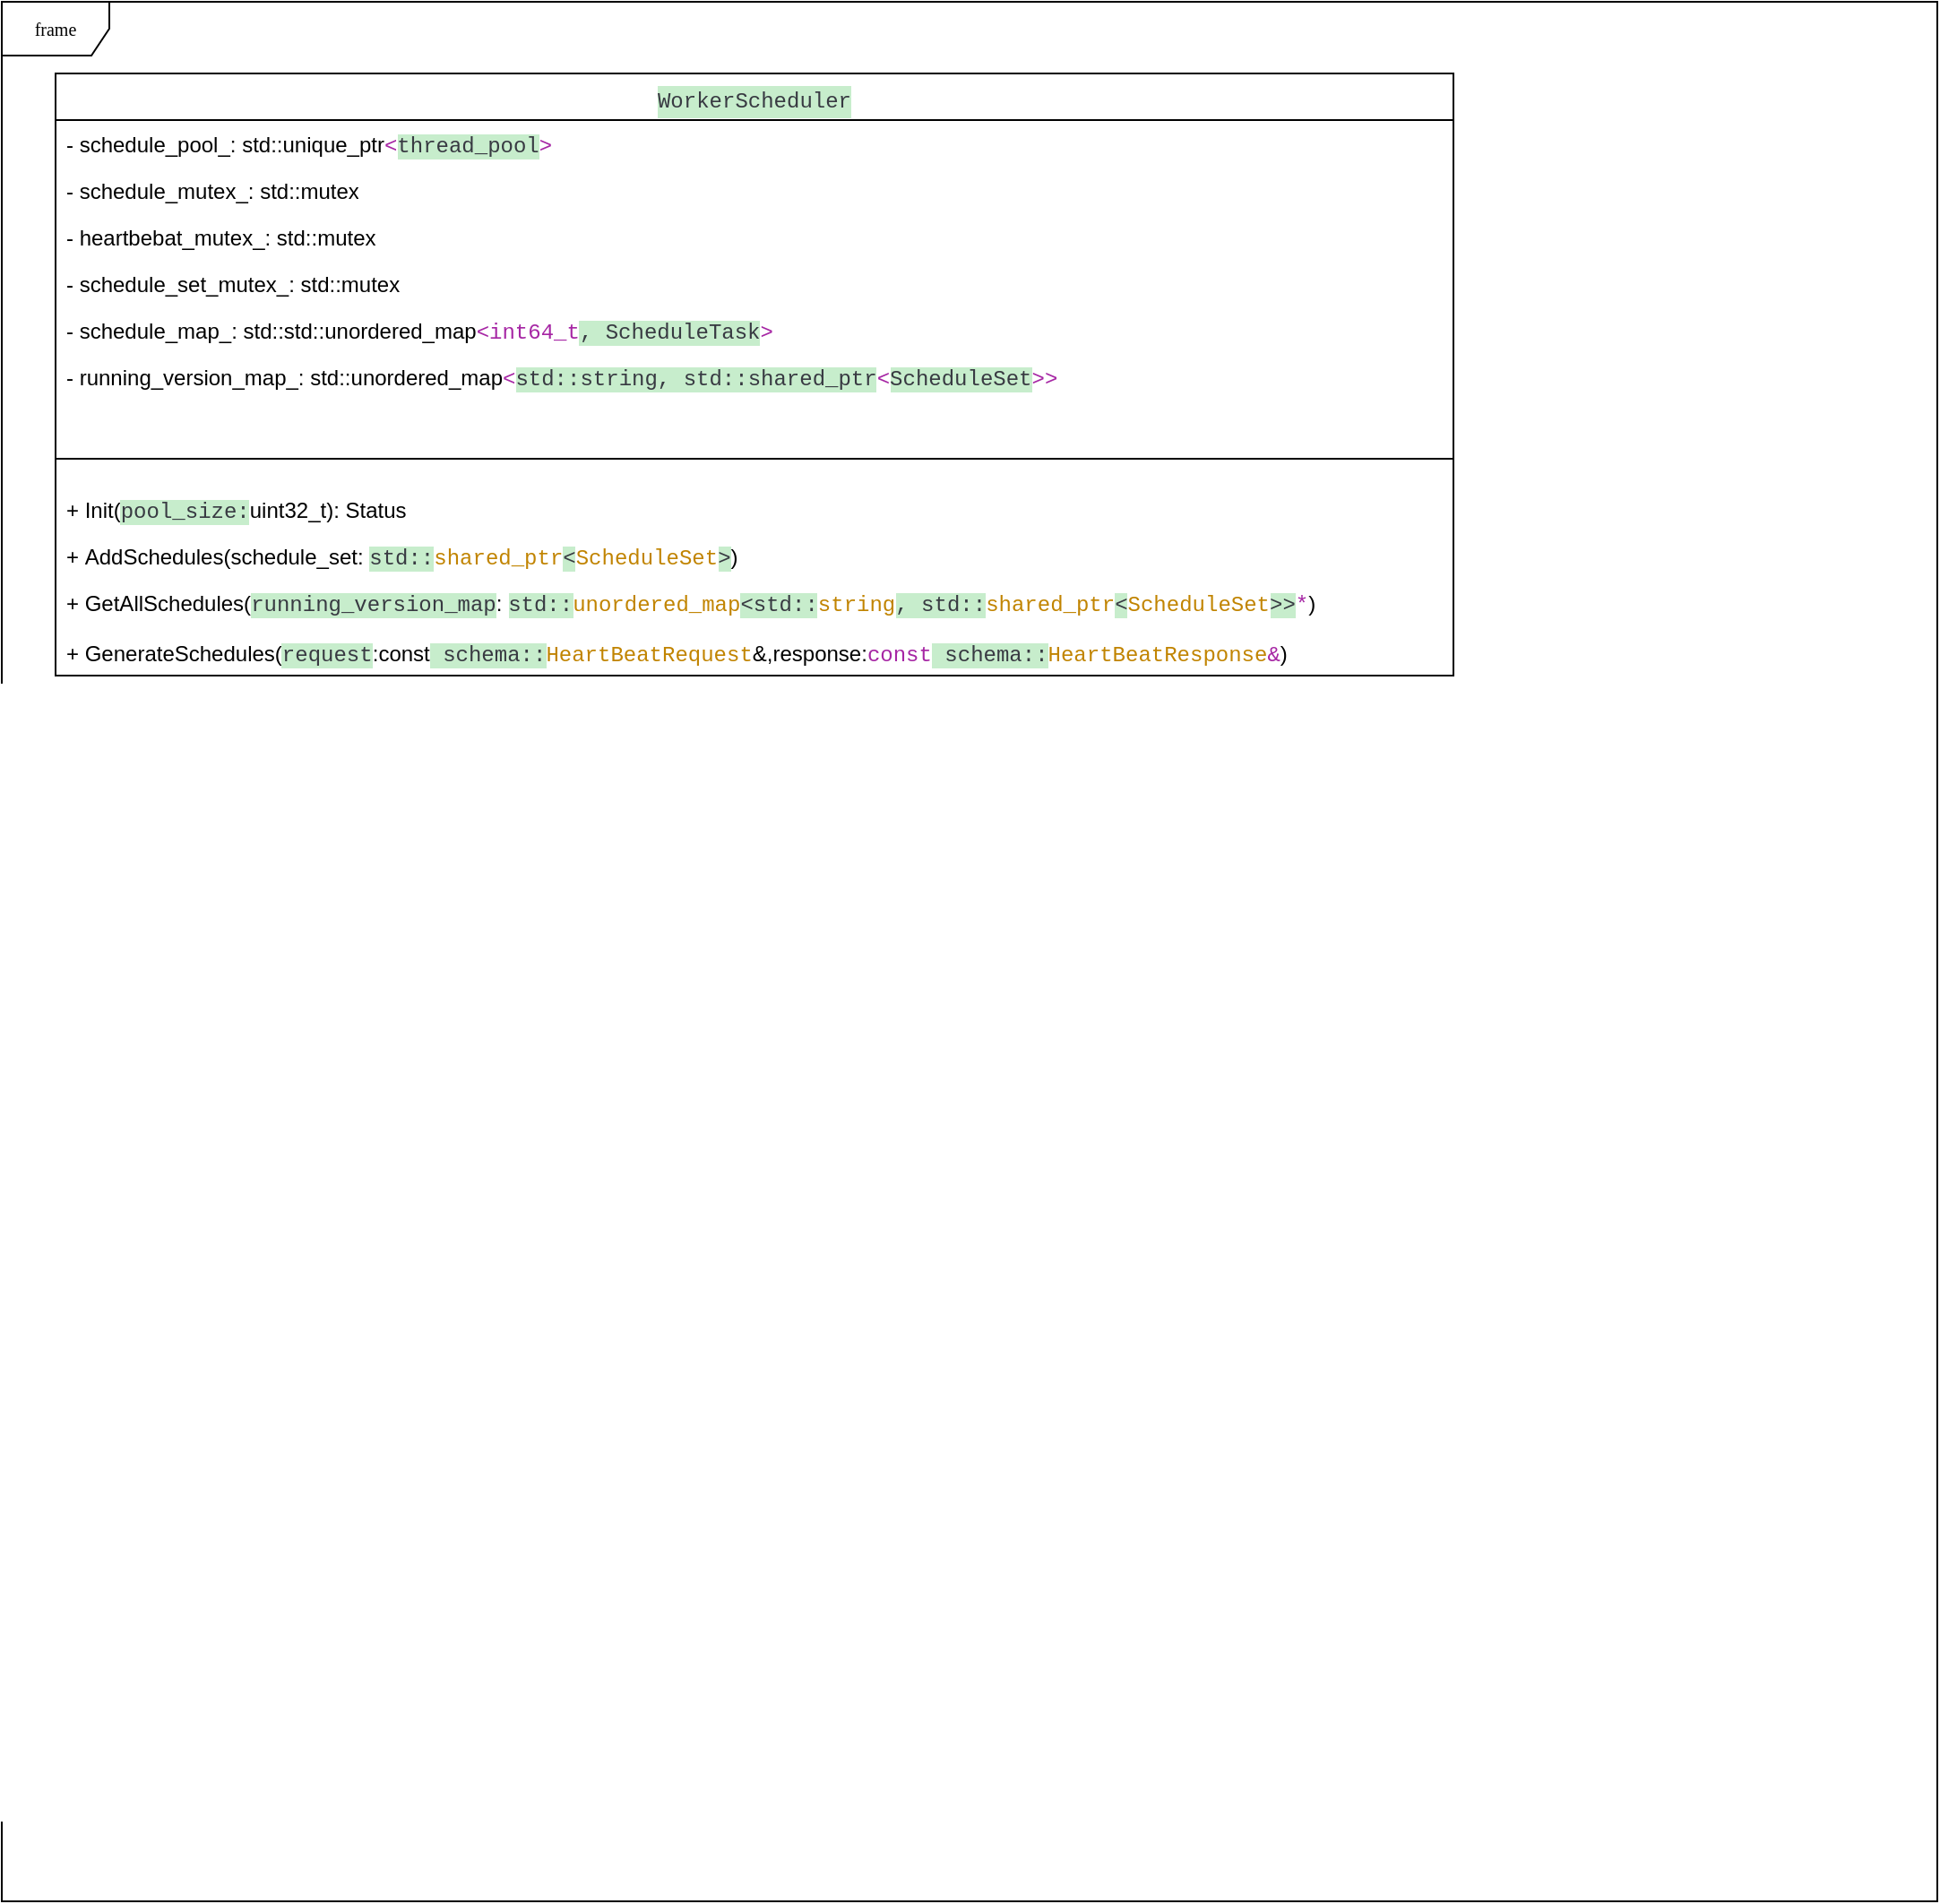 <mxfile version="21.3.5" type="github">
  <diagram name="Page-1" id="c4acf3e9-155e-7222-9cf6-157b1a14988f">
    <mxGraphModel dx="1242" dy="722" grid="1" gridSize="10" guides="1" tooltips="1" connect="1" arrows="1" fold="1" page="1" pageScale="1" pageWidth="850" pageHeight="1100" background="none" math="0" shadow="0">
      <root>
        <mxCell id="0" />
        <mxCell id="1" parent="0" />
        <mxCell id="17acba5748e5396b-1" value="frame" style="shape=umlFrame;whiteSpace=wrap;html=1;rounded=0;shadow=0;comic=0;labelBackgroundColor=none;strokeWidth=1;fontFamily=Verdana;fontSize=10;align=center;" parent="1" vertex="1">
          <mxGeometry x="40" y="50" width="1080" height="1060" as="geometry" />
        </mxCell>
        <mxCell id="PH6lNtW1mrk8BQ9RuyIa-7" value="&lt;div style=&quot;color: rgb(56, 58, 66); background-color: rgb(199, 237, 204); font-family: Menlo, Monaco, &amp;quot;Courier New&amp;quot;, monospace; font-weight: normal; line-height: 18px;&quot;&gt;WorkerScheduler&lt;/div&gt;" style="swimlane;fontStyle=1;align=center;verticalAlign=top;childLayout=stackLayout;horizontal=1;startSize=26;horizontalStack=0;resizeParent=1;resizeParentMax=0;resizeLast=0;collapsible=1;marginBottom=0;whiteSpace=wrap;html=1;" vertex="1" parent="1">
          <mxGeometry x="70" y="90" width="780" height="336" as="geometry" />
        </mxCell>
        <mxCell id="PH6lNtW1mrk8BQ9RuyIa-8" value="- schedule_pool_&lt;span style=&quot;background-color: initial;&quot;&gt;:&amp;nbsp;&lt;/span&gt;std::unique_ptr&lt;span style=&quot;font-family: Menlo, Monaco, &amp;quot;Courier New&amp;quot;, monospace; color: rgb(166, 38, 164);&quot;&gt;&amp;lt;&lt;/span&gt;&lt;span style=&quot;background-color: rgb(199, 237, 204); color: rgb(56, 58, 66); font-family: Menlo, Monaco, &amp;quot;Courier New&amp;quot;, monospace;&quot;&gt;thread_pool&lt;/span&gt;&lt;span style=&quot;font-family: Menlo, Monaco, &amp;quot;Courier New&amp;quot;, monospace; color: rgb(166, 38, 164);&quot;&gt;&amp;gt;&lt;/span&gt;" style="text;strokeColor=none;fillColor=none;align=left;verticalAlign=top;spacingLeft=4;spacingRight=4;overflow=hidden;rotatable=0;points=[[0,0.5],[1,0.5]];portConstraint=eastwest;whiteSpace=wrap;html=1;" vertex="1" parent="PH6lNtW1mrk8BQ9RuyIa-7">
          <mxGeometry y="26" width="780" height="26" as="geometry" />
        </mxCell>
        <mxCell id="PH6lNtW1mrk8BQ9RuyIa-15" value="- schedule_mutex_&lt;span style=&quot;background-color: initial;&quot;&gt;:&amp;nbsp;&lt;/span&gt;std::mutex " style="text;strokeColor=none;fillColor=none;align=left;verticalAlign=top;spacingLeft=4;spacingRight=4;overflow=hidden;rotatable=0;points=[[0,0.5],[1,0.5]];portConstraint=eastwest;whiteSpace=wrap;html=1;" vertex="1" parent="PH6lNtW1mrk8BQ9RuyIa-7">
          <mxGeometry y="52" width="780" height="26" as="geometry" />
        </mxCell>
        <mxCell id="PH6lNtW1mrk8BQ9RuyIa-14" value="- heartbebat_mutex_&lt;span style=&quot;background-color: initial;&quot;&gt;:&amp;nbsp;&lt;/span&gt;&lt;span style=&quot;background-color: initial;&quot;&gt;std::mutex&lt;/span&gt;" style="text;strokeColor=none;fillColor=none;align=left;verticalAlign=top;spacingLeft=4;spacingRight=4;overflow=hidden;rotatable=0;points=[[0,0.5],[1,0.5]];portConstraint=eastwest;whiteSpace=wrap;html=1;" vertex="1" parent="PH6lNtW1mrk8BQ9RuyIa-7">
          <mxGeometry y="78" width="780" height="26" as="geometry" />
        </mxCell>
        <mxCell id="PH6lNtW1mrk8BQ9RuyIa-17" value="- schedule_set_mutex_&lt;span style=&quot;background-color: initial;&quot;&gt;:&amp;nbsp;&lt;/span&gt;&lt;span style=&quot;background-color: initial;&quot;&gt;std::mutex&lt;/span&gt;" style="text;strokeColor=none;fillColor=none;align=left;verticalAlign=top;spacingLeft=4;spacingRight=4;overflow=hidden;rotatable=0;points=[[0,0.5],[1,0.5]];portConstraint=eastwest;whiteSpace=wrap;html=1;" vertex="1" parent="PH6lNtW1mrk8BQ9RuyIa-7">
          <mxGeometry y="104" width="780" height="26" as="geometry" />
        </mxCell>
        <mxCell id="PH6lNtW1mrk8BQ9RuyIa-16" value="- schedule_map_&lt;span style=&quot;background-color: initial;&quot;&gt;:&amp;nbsp;&lt;/span&gt;&lt;span style=&quot;background-color: initial;&quot;&gt;std::&lt;/span&gt;std::unordered_map&lt;span style=&quot;font-family: Menlo, Monaco, &amp;quot;Courier New&amp;quot;, monospace; color: rgb(166, 38, 164);&quot;&gt;&amp;lt;int64_t&lt;/span&gt;&lt;span style=&quot;background-color: rgb(199, 237, 204); color: rgb(56, 58, 66); font-family: Menlo, Monaco, &amp;quot;Courier New&amp;quot;, monospace;&quot;&gt;, ScheduleTask&lt;/span&gt;&lt;span style=&quot;font-family: Menlo, Monaco, &amp;quot;Courier New&amp;quot;, monospace; color: rgb(166, 38, 164);&quot;&gt;&amp;gt;&lt;/span&gt;" style="text;strokeColor=none;fillColor=none;align=left;verticalAlign=top;spacingLeft=4;spacingRight=4;overflow=hidden;rotatable=0;points=[[0,0.5],[1,0.5]];portConstraint=eastwest;whiteSpace=wrap;html=1;" vertex="1" parent="PH6lNtW1mrk8BQ9RuyIa-7">
          <mxGeometry y="130" width="780" height="26" as="geometry" />
        </mxCell>
        <mxCell id="PH6lNtW1mrk8BQ9RuyIa-18" value="- running_version_map_&lt;span style=&quot;background-color: initial;&quot;&gt;:&amp;nbsp;&lt;/span&gt;std::unordered_map&lt;span style=&quot;font-family: Menlo, Monaco, &amp;quot;Courier New&amp;quot;, monospace; color: rgb(166, 38, 164);&quot;&gt;&amp;lt;&lt;/span&gt;&lt;span style=&quot;background-color: rgb(199, 237, 204); color: rgb(56, 58, 66); font-family: Menlo, Monaco, &amp;quot;Courier New&amp;quot;, monospace;&quot;&gt;std::string, std::shared_ptr&lt;/span&gt;&lt;span style=&quot;font-family: Menlo, Monaco, &amp;quot;Courier New&amp;quot;, monospace; color: rgb(166, 38, 164);&quot;&gt;&amp;lt;&lt;/span&gt;&lt;span style=&quot;background-color: rgb(199, 237, 204); color: rgb(56, 58, 66); font-family: Menlo, Monaco, &amp;quot;Courier New&amp;quot;, monospace;&quot;&gt;ScheduleSet&lt;/span&gt;&lt;span style=&quot;font-family: Menlo, Monaco, &amp;quot;Courier New&amp;quot;, monospace; color: rgb(166, 38, 164);&quot;&gt;&amp;gt;&amp;gt;&lt;/span&gt;" style="text;strokeColor=none;fillColor=none;align=left;verticalAlign=top;spacingLeft=4;spacingRight=4;overflow=hidden;rotatable=0;points=[[0,0.5],[1,0.5]];portConstraint=eastwest;whiteSpace=wrap;html=1;" vertex="1" parent="PH6lNtW1mrk8BQ9RuyIa-7">
          <mxGeometry y="156" width="780" height="44" as="geometry" />
        </mxCell>
        <mxCell id="PH6lNtW1mrk8BQ9RuyIa-9" value="" style="line;strokeWidth=1;fillColor=none;align=left;verticalAlign=middle;spacingTop=-1;spacingLeft=3;spacingRight=3;rotatable=0;labelPosition=right;points=[];portConstraint=eastwest;strokeColor=inherit;" vertex="1" parent="PH6lNtW1mrk8BQ9RuyIa-7">
          <mxGeometry y="200" width="780" height="30" as="geometry" />
        </mxCell>
        <mxCell id="PH6lNtW1mrk8BQ9RuyIa-10" value="+&amp;nbsp;Init(&lt;span style=&quot;background-color: rgb(199, 237, 204); color: rgb(56, 58, 66); font-family: Menlo, Monaco, &amp;quot;Courier New&amp;quot;, monospace;&quot;&gt;pool_size:&lt;/span&gt;uint32_t&lt;span style=&quot;background-color: initial;&quot;&gt;):&amp;nbsp;&lt;/span&gt;Status" style="text;strokeColor=none;fillColor=none;align=left;verticalAlign=top;spacingLeft=4;spacingRight=4;overflow=hidden;rotatable=0;points=[[0,0.5],[1,0.5]];portConstraint=eastwest;whiteSpace=wrap;html=1;" vertex="1" parent="PH6lNtW1mrk8BQ9RuyIa-7">
          <mxGeometry y="230" width="780" height="26" as="geometry" />
        </mxCell>
        <mxCell id="PH6lNtW1mrk8BQ9RuyIa-11" value="+&amp;nbsp;AddSchedules(schedule_set:&amp;nbsp;&lt;span style=&quot;background-color: rgb(199, 237, 204); color: rgb(56, 58, 66); font-family: Menlo, Monaco, &amp;quot;Courier New&amp;quot;, monospace;&quot;&gt;std::&lt;/span&gt;&lt;span style=&quot;font-family: Menlo, Monaco, &amp;quot;Courier New&amp;quot;, monospace; color: rgb(193, 132, 1);&quot;&gt;shared_ptr&lt;/span&gt;&lt;span style=&quot;background-color: rgb(199, 237, 204); color: rgb(56, 58, 66); font-family: Menlo, Monaco, &amp;quot;Courier New&amp;quot;, monospace;&quot;&gt;&amp;lt;&lt;/span&gt;&lt;span style=&quot;font-family: Menlo, Monaco, &amp;quot;Courier New&amp;quot;, monospace; color: rgb(193, 132, 1);&quot;&gt;ScheduleSet&lt;/span&gt;&lt;span style=&quot;background-color: rgb(199, 237, 204); color: rgb(56, 58, 66); font-family: Menlo, Monaco, &amp;quot;Courier New&amp;quot;, monospace;&quot;&gt;&amp;gt;&lt;/span&gt;&lt;span style=&quot;background-color: initial;&quot;&gt;)&lt;/span&gt;" style="text;strokeColor=none;fillColor=none;align=left;verticalAlign=top;spacingLeft=4;spacingRight=4;overflow=hidden;rotatable=0;points=[[0,0.5],[1,0.5]];portConstraint=eastwest;whiteSpace=wrap;html=1;" vertex="1" parent="PH6lNtW1mrk8BQ9RuyIa-7">
          <mxGeometry y="256" width="780" height="26" as="geometry" />
        </mxCell>
        <mxCell id="PH6lNtW1mrk8BQ9RuyIa-12" value="+&amp;nbsp;GetAllSchedules(&lt;span style=&quot;background-color: rgb(199, 237, 204); color: rgb(56, 58, 66); font-family: Menlo, Monaco, &amp;quot;Courier New&amp;quot;, monospace;&quot;&gt;running_version_map&lt;/span&gt;:&amp;nbsp;&lt;span style=&quot;background-color: rgb(199, 237, 204); color: rgb(56, 58, 66); font-family: Menlo, Monaco, &amp;quot;Courier New&amp;quot;, monospace;&quot;&gt;std::&lt;/span&gt;&lt;span style=&quot;font-family: Menlo, Monaco, &amp;quot;Courier New&amp;quot;, monospace; color: rgb(193, 132, 1);&quot;&gt;unordered_map&lt;/span&gt;&lt;span style=&quot;background-color: rgb(199, 237, 204); color: rgb(56, 58, 66); font-family: Menlo, Monaco, &amp;quot;Courier New&amp;quot;, monospace;&quot;&gt;&amp;lt;std::&lt;/span&gt;&lt;span style=&quot;font-family: Menlo, Monaco, &amp;quot;Courier New&amp;quot;, monospace; color: rgb(193, 132, 1);&quot;&gt;string&lt;/span&gt;&lt;span style=&quot;background-color: rgb(199, 237, 204); color: rgb(56, 58, 66); font-family: Menlo, Monaco, &amp;quot;Courier New&amp;quot;, monospace;&quot;&gt;, std::&lt;/span&gt;&lt;span style=&quot;font-family: Menlo, Monaco, &amp;quot;Courier New&amp;quot;, monospace; color: rgb(193, 132, 1);&quot;&gt;shared_ptr&lt;/span&gt;&lt;span style=&quot;background-color: rgb(199, 237, 204); color: rgb(56, 58, 66); font-family: Menlo, Monaco, &amp;quot;Courier New&amp;quot;, monospace;&quot;&gt;&amp;lt;&lt;/span&gt;&lt;span style=&quot;font-family: Menlo, Monaco, &amp;quot;Courier New&amp;quot;, monospace; color: rgb(193, 132, 1);&quot;&gt;ScheduleSet&lt;/span&gt;&lt;span style=&quot;background-color: rgb(199, 237, 204); color: rgb(56, 58, 66); font-family: Menlo, Monaco, &amp;quot;Courier New&amp;quot;, monospace;&quot;&gt;&amp;gt;&amp;gt;&lt;/span&gt;&lt;span style=&quot;font-family: Menlo, Monaco, &amp;quot;Courier New&amp;quot;, monospace; color: rgb(166, 38, 164);&quot;&gt;*&lt;/span&gt;&lt;span style=&quot;background-color: initial;&quot;&gt;)&lt;/span&gt;" style="text;strokeColor=none;fillColor=none;align=left;verticalAlign=top;spacingLeft=4;spacingRight=4;overflow=hidden;rotatable=0;points=[[0,0.5],[1,0.5]];portConstraint=eastwest;whiteSpace=wrap;html=1;" vertex="1" parent="PH6lNtW1mrk8BQ9RuyIa-7">
          <mxGeometry y="282" width="780" height="28" as="geometry" />
        </mxCell>
        <mxCell id="PH6lNtW1mrk8BQ9RuyIa-19" value="+&amp;nbsp;GenerateSchedules(&lt;span style=&quot;background-color: rgb(199, 237, 204); color: rgb(56, 58, 66); font-family: Menlo, Monaco, &amp;quot;Courier New&amp;quot;, monospace;&quot;&gt;request&lt;/span&gt;&lt;span style=&quot;background-color: initial;&quot;&gt;:&lt;/span&gt;const&lt;span style=&quot;background-color: rgb(199, 237, 204); color: rgb(56, 58, 66); font-family: Menlo, Monaco, &amp;quot;Courier New&amp;quot;, monospace;&quot;&gt; schema::&lt;/span&gt;&lt;span style=&quot;font-family: Menlo, Monaco, &amp;quot;Courier New&amp;quot;, monospace; color: rgb(193, 132, 1);&quot;&gt;HeartBeatRequest&lt;/span&gt;&amp;amp;,response:&lt;span style=&quot;font-family: Menlo, Monaco, &amp;quot;Courier New&amp;quot;, monospace; color: rgb(166, 38, 164);&quot;&gt;const&lt;/span&gt;&lt;span style=&quot;background-color: rgb(199, 237, 204); color: rgb(56, 58, 66); font-family: Menlo, Monaco, &amp;quot;Courier New&amp;quot;, monospace;&quot;&gt; schema::&lt;/span&gt;&lt;span style=&quot;font-family: Menlo, Monaco, &amp;quot;Courier New&amp;quot;, monospace; color: rgb(193, 132, 1);&quot;&gt;HeartBeatResponse&lt;/span&gt;&lt;span style=&quot;font-family: Menlo, Monaco, &amp;quot;Courier New&amp;quot;, monospace; color: rgb(166, 38, 164);&quot;&gt;&amp;amp;&lt;/span&gt;&lt;span style=&quot;background-color: initial;&quot;&gt;)&lt;/span&gt;" style="text;strokeColor=none;fillColor=none;align=left;verticalAlign=top;spacingLeft=4;spacingRight=4;overflow=hidden;rotatable=0;points=[[0,0.5],[1,0.5]];portConstraint=eastwest;whiteSpace=wrap;html=1;" vertex="1" parent="PH6lNtW1mrk8BQ9RuyIa-7">
          <mxGeometry y="310" width="780" height="26" as="geometry" />
        </mxCell>
      </root>
    </mxGraphModel>
  </diagram>
</mxfile>

